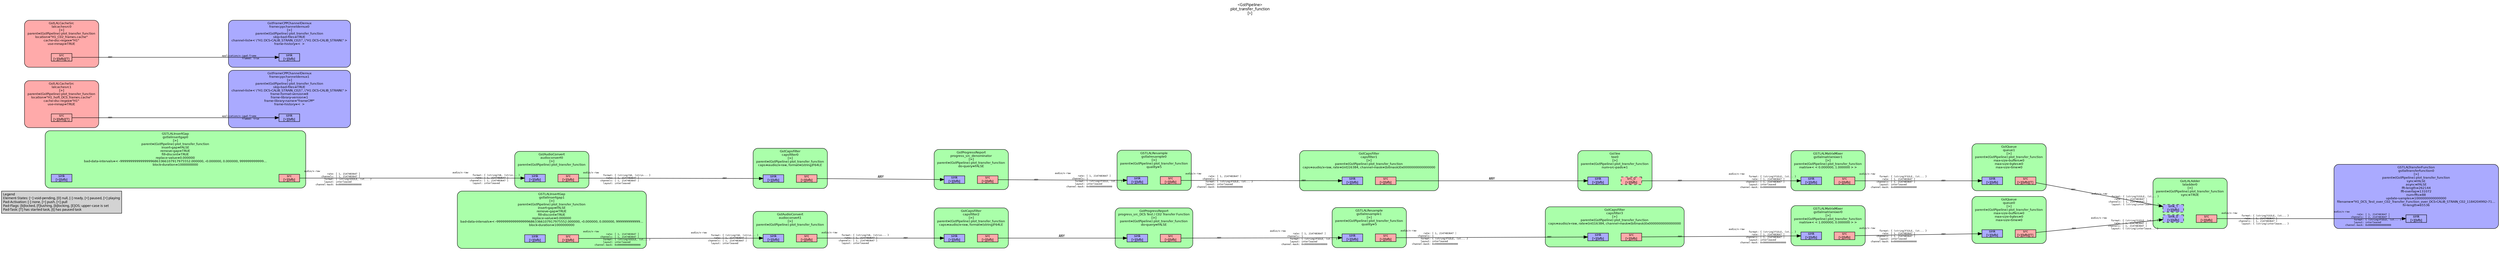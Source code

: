digraph pipeline {
  rankdir=LR;
  fontname="sans";
  fontsize="10";
  labelloc=t;
  nodesep=.1;
  ranksep=.2;
  label="<GstPipeline>\nplot_transfer_function\n[>]";
  node [style="filled,rounded", shape=box, fontsize="9", fontname="sans", margin="0.0,0.0"];
  edge [labelfontsize="6", fontsize="9", fontname="monospace"];
  
  legend [
    pos="0,0!",
    margin="0.05,0.05",
    style="filled",
    label="Legend\lElement-States: [~] void-pending, [0] null, [-] ready, [=] paused, [>] playing\lPad-Activation: [-] none, [>] push, [<] pull\lPad-Flags: [b]locked, [f]lushing, [b]locking, [E]OS; upper-case is set\lPad-Task: [T] has started task, [t] has paused task\l",
  ];
  subgraph cluster_gstlaltransferfunction0_0x2f6d9e0 {
    fontname="Bitstream Vera Sans";
    fontsize="8";
    style="filled,rounded";
    color=black;
    label="GSTLALTransferFunction\ngstlaltransferfunction0\n[>]\nparent=(GstPipeline) plot_transfer_function\nsync=FALSE\nasync=FALSE\nfft-length=262144\nfft-overlap=131072\nnum-ffts=88\nupdate-samples=1000000000000000\nfilename=\"H1_DCS_Test_over_C02_Transfer_Function_over_DCS-CALIB_STRAIN_C02_1184204992-71…\nfir-length=65536";
    subgraph cluster_gstlaltransferfunction0_0x2f6d9e0_sink {
      label="";
      style="invis";
      gstlaltransferfunction0_0x2f6d9e0_sink_0x2f4fc60 [color=black, fillcolor="#aaaaff", label="sink\n[>][bfb]", height="0.2", style="filled,solid"];
    }

    fillcolor="#aaaaff";
  }

  subgraph cluster_queue1_0x2f5a400 {
    fontname="Bitstream Vera Sans";
    fontsize="8";
    style="filled,rounded";
    color=black;
    label="GstQueue\nqueue1\n[>]\nparent=(GstPipeline) plot_transfer_function\nmax-size-buffers=0\nmax-size-bytes=0\nmax-size-time=0";
    subgraph cluster_queue1_0x2f5a400_sink {
      label="";
      style="invis";
      queue1_0x2f5a400_sink_0x2f4f7c0 [color=black, fillcolor="#aaaaff", label="sink\n[>][bfb]", height="0.2", style="filled,solid"];
    }

    subgraph cluster_queue1_0x2f5a400_src {
      label="";
      style="invis";
      queue1_0x2f5a400_src_0x2f4fa10 [color=black, fillcolor="#ffaaaa", label="src\n[>][bfb][T]", height="0.2", style="filled,solid"];
    }

    queue1_0x2f5a400_sink_0x2f4f7c0 -> queue1_0x2f5a400_src_0x2f4fa10 [style="invis"];
    fillcolor="#aaffaa";
  }

  queue1_0x2f5a400_src_0x2f4fa10 -> laladder0_0x2f56010_sink_1_0x2f525b0 [labeldistance="10", labelangle="0", label="                                                  ", taillabel="ANY", headlabel="audio/x-raw\l              format: { (string)S32LE, (st... }\l                rate: [ 1, 2147483647 ]\l            channels: [ 1, 2147483647 ]\l              layout: { (string)interleave... }\l"]
  subgraph cluster_queue0_0x2f5a100 {
    fontname="Bitstream Vera Sans";
    fontsize="8";
    style="filled,rounded";
    color=black;
    label="GstQueue\nqueue0\n[>]\nparent=(GstPipeline) plot_transfer_function\nmax-size-buffers=0\nmax-size-bytes=0\nmax-size-time=0";
    subgraph cluster_queue0_0x2f5a100_sink {
      label="";
      style="invis";
      queue0_0x2f5a100_sink_0x2f4f320 [color=black, fillcolor="#aaaaff", label="sink\n[>][bfb]", height="0.2", style="filled,solid"];
    }

    subgraph cluster_queue0_0x2f5a100_src {
      label="";
      style="invis";
      queue0_0x2f5a100_src_0x2f4f570 [color=black, fillcolor="#ffaaaa", label="src\n[>][bfb][T]", height="0.2", style="filled,solid"];
    }

    queue0_0x2f5a100_sink_0x2f4f320 -> queue0_0x2f5a100_src_0x2f4f570 [style="invis"];
    fillcolor="#aaffaa";
  }

  queue0_0x2f5a100_src_0x2f4f570 -> laladder0_0x2f56010_sink_0_0x2f52350 [labeldistance="10", labelangle="0", label="                                                  ", taillabel="ANY", headlabel="audio/x-raw\l              format: { (string)S32LE, (st... }\l                rate: [ 1, 2147483647 ]\l            channels: [ 1, 2147483647 ]\l              layout: { (string)interleave... }\l"]
  subgraph cluster_laladder0_0x2f56010 {
    fontname="Bitstream Vera Sans";
    fontsize="8";
    style="filled,rounded";
    color=black;
    label="GstLALAdder\nlaladder0\n[>]\nparent=(GstPipeline) plot_transfer_function\nsync=TRUE";
    subgraph cluster_laladder0_0x2f56010_sink {
      label="";
      style="invis";
      laladder0_0x2f56010_sink_0_0x2f52350 [color=black, fillcolor="#aaaaff", label="sink_0\n[>][bfb]", height="0.2", style="filled,dashed"];
      laladder0_0x2f56010_sink_1_0x2f525b0 [color=black, fillcolor="#aaaaff", label="sink_1\n[>][bfb]", height="0.2", style="filled,dashed"];
    }

    subgraph cluster_laladder0_0x2f56010_src {
      label="";
      style="invis";
      laladder0_0x2f56010_src_0x2f4f0d0 [color=black, fillcolor="#ffaaaa", label="src\n[>][bfb]", height="0.2", style="filled,solid"];
    }

    laladder0_0x2f56010_sink_0_0x2f52350 -> laladder0_0x2f56010_src_0x2f4f0d0 [style="invis"];
    fillcolor="#aaffaa";
  }

  laladder0_0x2f56010_src_0x2f4f0d0 -> gstlaltransferfunction0_0x2f6d9e0_sink_0x2f4fc60 [labeldistance="10", labelangle="0", label="                                                  ", taillabel="audio/x-raw\l              format: { (string)S32LE, (st... }\l                rate: [ 1, 2147483647 ]\l            channels: [ 1, 2147483647 ]\l              layout: { (string)interleave... }\l", headlabel="audio/x-raw\l                rate: [ 1, 2147483647 ]\l            channels: [ 2, 2147483647 ]\l              format: { (string)F32LE, (st... }\l              layout: interleaved\l        channel-mask: 0x0000000000000000\l"]
  subgraph cluster_gstlalmatrixmixer1_0x30dede0 {
    fontname="Bitstream Vera Sans";
    fontsize="8";
    style="filled,rounded";
    color=black;
    label="GSTLALMatrixMixer\ngstlalmatrixmixer1\n[>]\nparent=(GstPipeline) plot_transfer_function\nmatrix=< < 0.000000, 1.000000 > >";
    subgraph cluster_gstlalmatrixmixer1_0x30dede0_sink {
      label="";
      style="invis";
      gstlalmatrixmixer1_0x30dede0_sink_0x2f4ec30 [color=black, fillcolor="#aaaaff", label="sink\n[>][bfb]", height="0.2", style="filled,solid"];
    }

    subgraph cluster_gstlalmatrixmixer1_0x30dede0_src {
      label="";
      style="invis";
      gstlalmatrixmixer1_0x30dede0_src_0x2f4ee80 [color=black, fillcolor="#ffaaaa", label="src\n[>][bfb]", height="0.2", style="filled,solid"];
    }

    gstlalmatrixmixer1_0x30dede0_sink_0x2f4ec30 -> gstlalmatrixmixer1_0x30dede0_src_0x2f4ee80 [style="invis"];
    fillcolor="#aaffaa";
  }

  gstlalmatrixmixer1_0x30dede0_src_0x2f4ee80 -> queue1_0x2f5a400_sink_0x2f4f7c0 [labeldistance="10", labelangle="0", label="                                                  ", taillabel="audio/x-raw\l              format: { (string)F32LE, (st... }\l                rate: [ 1, 2147483647 ]\l            channels: [ 1, 2147483647 ]\l              layout: interleaved\l        channel-mask: 0x0000000000000000\l", headlabel="ANY"]
  subgraph cluster_gstlalmatrixmixer0_0x30dea40 {
    fontname="Bitstream Vera Sans";
    fontsize="8";
    style="filled,rounded";
    color=black;
    label="GSTLALMatrixMixer\ngstlalmatrixmixer0\n[>]\nparent=(GstPipeline) plot_transfer_function\nmatrix=< < 1.000000, 0.000000 > >";
    subgraph cluster_gstlalmatrixmixer0_0x30dea40_sink {
      label="";
      style="invis";
      gstlalmatrixmixer0_0x30dea40_sink_0x2f4e790 [color=black, fillcolor="#aaaaff", label="sink\n[>][bfb]", height="0.2", style="filled,solid"];
    }

    subgraph cluster_gstlalmatrixmixer0_0x30dea40_src {
      label="";
      style="invis";
      gstlalmatrixmixer0_0x30dea40_src_0x2f4e9e0 [color=black, fillcolor="#ffaaaa", label="src\n[>][bfb]", height="0.2", style="filled,solid"];
    }

    gstlalmatrixmixer0_0x30dea40_sink_0x2f4e790 -> gstlalmatrixmixer0_0x30dea40_src_0x2f4e9e0 [style="invis"];
    fillcolor="#aaffaa";
  }

  gstlalmatrixmixer0_0x30dea40_src_0x2f4e9e0 -> queue0_0x2f5a100_sink_0x2f4f320 [labeldistance="10", labelangle="0", label="                                                  ", taillabel="audio/x-raw\l              format: { (string)F32LE, (st... }\l                rate: [ 1, 2147483647 ]\l            channels: [ 1, 2147483647 ]\l              layout: interleaved\l        channel-mask: 0x0000000000000000\l", headlabel="ANY"]
  subgraph cluster_capsfilter3_0x30d6c30 {
    fontname="Bitstream Vera Sans";
    fontsize="8";
    style="filled,rounded";
    color=black;
    label="GstCapsFilter\ncapsfilter3\n[>]\nparent=(GstPipeline) plot_transfer_function\ncaps=audio/x-raw, rate=(int)16384, channel-mask=(bitmask)0x0000000000000000";
    subgraph cluster_capsfilter3_0x30d6c30_sink {
      label="";
      style="invis";
      capsfilter3_0x30d6c30_sink_0x2f4e2f0 [color=black, fillcolor="#aaaaff", label="sink\n[>][bfb]", height="0.2", style="filled,solid"];
    }

    subgraph cluster_capsfilter3_0x30d6c30_src {
      label="";
      style="invis";
      capsfilter3_0x30d6c30_src_0x2f4e540 [color=black, fillcolor="#ffaaaa", label="src\n[>][bfb]", height="0.2", style="filled,solid"];
    }

    capsfilter3_0x30d6c30_sink_0x2f4e2f0 -> capsfilter3_0x30d6c30_src_0x2f4e540 [style="invis"];
    fillcolor="#aaffaa";
  }

  capsfilter3_0x30d6c30_src_0x2f4e540 -> gstlalmatrixmixer0_0x30dea40_sink_0x2f4e790 [labeldistance="10", labelangle="0", label="                                                  ", taillabel="ANY", headlabel="audio/x-raw\l              format: { (string)F32LE, (st... }\l                rate: [ 1, 2147483647 ]\l            channels: [ 1, 2147483647 ]\l              layout: interleaved\l        channel-mask: 0x0000000000000000\l"]
  subgraph cluster_gstlalresample1_0x30de6a0 {
    fontname="Bitstream Vera Sans";
    fontsize="8";
    style="filled,rounded";
    color=black;
    label="GSTLALResample\ngstlalresample1\n[>]\nparent=(GstPipeline) plot_transfer_function\nquality=5";
    subgraph cluster_gstlalresample1_0x30de6a0_sink {
      label="";
      style="invis";
      gstlalresample1_0x30de6a0_sink_0x2f47d90 [color=black, fillcolor="#aaaaff", label="sink\n[>][bfb]", height="0.2", style="filled,solid"];
    }

    subgraph cluster_gstlalresample1_0x30de6a0_src {
      label="";
      style="invis";
      gstlalresample1_0x30de6a0_src_0x2f4e0a0 [color=black, fillcolor="#ffaaaa", label="src\n[>][bfb]", height="0.2", style="filled,solid"];
    }

    gstlalresample1_0x30de6a0_sink_0x2f47d90 -> gstlalresample1_0x30de6a0_src_0x2f4e0a0 [style="invis"];
    fillcolor="#aaffaa";
  }

  gstlalresample1_0x30de6a0_src_0x2f4e0a0 -> capsfilter3_0x30d6c30_sink_0x2f4e2f0 [labeldistance="10", labelangle="0", label="                                                  ", taillabel="audio/x-raw\l                rate: [ 1, 2147483647 ]\l            channels: 1\l              format: { (string)F32LE, (st... }\l              layout: interleaved\l        channel-mask: 0x0000000000000000\l", headlabel="ANY"]
  subgraph cluster_progress_src_DCS_Test___C02_Transfer_Function_0x30da520 {
    fontname="Bitstream Vera Sans";
    fontsize="8";
    style="filled,rounded";
    color=black;
    label="GstProgressReport\nprogress_src_DCS Test / C02 Transfer Function\n[>]\nparent=(GstPipeline) plot_transfer_function\ndo-query=FALSE";
    subgraph cluster_progress_src_DCS_Test___C02_Transfer_Function_0x30da520_sink {
      label="";
      style="invis";
      progress_src_DCS_Test___C02_Transfer_Function_0x30da520_sink_0x2f478f0 [color=black, fillcolor="#aaaaff", label="sink\n[>][bfb]", height="0.2", style="filled,solid"];
    }

    subgraph cluster_progress_src_DCS_Test___C02_Transfer_Function_0x30da520_src {
      label="";
      style="invis";
      progress_src_DCS_Test___C02_Transfer_Function_0x30da520_src_0x2f47b40 [color=black, fillcolor="#ffaaaa", label="src\n[>][bfb]", height="0.2", style="filled,solid"];
    }

    progress_src_DCS_Test___C02_Transfer_Function_0x30da520_sink_0x2f478f0 -> progress_src_DCS_Test___C02_Transfer_Function_0x30da520_src_0x2f47b40 [style="invis"];
    fillcolor="#aaffaa";
  }

  progress_src_DCS_Test___C02_Transfer_Function_0x30da520_src_0x2f47b40 -> gstlalresample1_0x30de6a0_sink_0x2f47d90 [labeldistance="10", labelangle="0", label="                                                  ", taillabel="ANY", headlabel="audio/x-raw\l                rate: [ 1, 2147483647 ]\l            channels: 1\l              format: { (string)F32LE, (st... }\l              layout: interleaved\l        channel-mask: 0x0000000000000000\l"]
  subgraph cluster_capsfilter2_0x30d68f0 {
    fontname="Bitstream Vera Sans";
    fontsize="8";
    style="filled,rounded";
    color=black;
    label="GstCapsFilter\ncapsfilter2\n[>]\nparent=(GstPipeline) plot_transfer_function\ncaps=audio/x-raw, format=(string)F64LE";
    subgraph cluster_capsfilter2_0x30d68f0_sink {
      label="";
      style="invis";
      capsfilter2_0x30d68f0_sink_0x2f47450 [color=black, fillcolor="#aaaaff", label="sink\n[>][bfb]", height="0.2", style="filled,solid"];
    }

    subgraph cluster_capsfilter2_0x30d68f0_src {
      label="";
      style="invis";
      capsfilter2_0x30d68f0_src_0x2f476a0 [color=black, fillcolor="#ffaaaa", label="src\n[>][bfb]", height="0.2", style="filled,solid"];
    }

    capsfilter2_0x30d68f0_sink_0x2f47450 -> capsfilter2_0x30d68f0_src_0x2f476a0 [style="invis"];
    fillcolor="#aaffaa";
  }

  capsfilter2_0x30d68f0_src_0x2f476a0 -> progress_src_DCS_Test___C02_Transfer_Function_0x30da520_sink_0x2f478f0 [label="ANY"]
  subgraph cluster_audioconvert1_0x2f4b4d0 {
    fontname="Bitstream Vera Sans";
    fontsize="8";
    style="filled,rounded";
    color=black;
    label="GstAudioConvert\naudioconvert1\n[>]\nparent=(GstPipeline) plot_transfer_function";
    subgraph cluster_audioconvert1_0x2f4b4d0_sink {
      label="";
      style="invis";
      audioconvert1_0x2f4b4d0_sink_0x2f46fb0 [color=black, fillcolor="#aaaaff", label="sink\n[>][bfb]", height="0.2", style="filled,solid"];
    }

    subgraph cluster_audioconvert1_0x2f4b4d0_src {
      label="";
      style="invis";
      audioconvert1_0x2f4b4d0_src_0x2f47200 [color=black, fillcolor="#ffaaaa", label="src\n[>][bfb]", height="0.2", style="filled,solid"];
    }

    audioconvert1_0x2f4b4d0_sink_0x2f46fb0 -> audioconvert1_0x2f4b4d0_src_0x2f47200 [style="invis"];
    fillcolor="#aaffaa";
  }

  audioconvert1_0x2f4b4d0_src_0x2f47200 -> capsfilter2_0x30d68f0_sink_0x2f47450 [labeldistance="10", labelangle="0", label="                                                  ", taillabel="audio/x-raw\l              format: { (string)S8, (strin... }\l                rate: [ 1, 2147483647 ]\l            channels: [ 1, 2147483647 ]\l              layout: interleaved\l", headlabel="ANY"]
  subgraph cluster_gstlalinsertgap1_0x2b8c1a0 {
    fontname="Bitstream Vera Sans";
    fontsize="8";
    style="filled,rounded";
    color=black;
    label="GSTLALInsertGap\ngstlalinsertgap1\n[>]\nparent=(GstPipeline) plot_transfer_function\ninsert-gap=FALSE\nremove-gap=TRUE\nfill-discont=TRUE\nreplace-value=0.000000\nbad-data-intervals=< -99999999999999996863366107917975552.000000, -0.000000, 0.000000, 999999999999…\nblock-duration=1000000000";
    subgraph cluster_gstlalinsertgap1_0x2b8c1a0_sink {
      label="";
      style="invis";
      gstlalinsertgap1_0x2b8c1a0_sink_0x2f46d60 [color=black, fillcolor="#aaaaff", label="sink\n[>][bfb]", height="0.2", style="filled,solid"];
    }

    subgraph cluster_gstlalinsertgap1_0x2b8c1a0_src {
      label="";
      style="invis";
      gstlalinsertgap1_0x2b8c1a0_src_0x2f46b10 [color=black, fillcolor="#ffaaaa", label="src\n[>][bfb]", height="0.2", style="filled,solid"];
    }

    gstlalinsertgap1_0x2b8c1a0_sink_0x2f46d60 -> gstlalinsertgap1_0x2b8c1a0_src_0x2f46b10 [style="invis"];
    fillcolor="#aaffaa";
  }

  gstlalinsertgap1_0x2b8c1a0_src_0x2f46b10 -> audioconvert1_0x2f4b4d0_sink_0x2f46fb0 [labeldistance="10", labelangle="0", label="                                                  ", taillabel="audio/x-raw\l                rate: [ 1, 2147483647 ]\l            channels: [ 1, 2147483647 ]\l              format: { (string)U32LE, (st... }\l              layout: interleaved\l        channel-mask: 0x0000000000000000\l", headlabel="audio/x-raw\l              format: { (string)S8, (strin... }\l                rate: [ 1, 2147483647 ]\l            channels: [ 1, 2147483647 ]\l              layout: interleaved\l"]
  subgraph cluster_framecppchanneldemux1_0x2b85200 {
    fontname="Bitstream Vera Sans";
    fontsize="8";
    style="filled,rounded";
    color=black;
    label="GstFrameCPPChannelDemux\nframecppchanneldemux1\n[>]\nparent=(GstPipeline) plot_transfer_function\nskip-bad-files=TRUE\nchannel-list=< \\\"H1:DCS-CALIB_STRAIN_C02\\\", \\\"H1:DCS-CALIB_STRAIN\\\" >\nframe-format-version=8\nframe-library-version=1\nframe-library-name=\"frameCPP\"\nframe-history=<  >";
    subgraph cluster_framecppchanneldemux1_0x2b85200_sink {
      label="";
      style="invis";
      framecppchanneldemux1_0x2b85200_sink_0x2f468c0 [color=black, fillcolor="#aaaaff", label="sink\n[>][bfb]", height="0.2", style="filled,solid"];
    }

    fillcolor="#aaaaff";
  }

  subgraph cluster_lalcachesrc1_0x30b0520 {
    fontname="Bitstream Vera Sans";
    fontsize="8";
    style="filled,rounded";
    color=black;
    label="GstLALCacheSrc\nlalcachesrc1\n[>]\nparent=(GstPipeline) plot_transfer_function\nlocation=\"H1_hoft_DCS_frames.cache\"\ncache-dsc-regex=\"H1\"\nuse-mmap=TRUE";
    subgraph cluster_lalcachesrc1_0x30b0520_src {
      label="";
      style="invis";
      lalcachesrc1_0x30b0520_src_0x2f46670 [color=black, fillcolor="#ffaaaa", label="src\n[>][bfb][T]", height="0.2", style="filled,solid"];
    }

    fillcolor="#ffaaaa";
  }

  lalcachesrc1_0x30b0520_src_0x2f46670 -> framecppchanneldemux1_0x2b85200_sink_0x2f468c0 [labeldistance="10", labelangle="0", label="                                                  ", taillabel="ANY", headlabel="application/x-igwd-frame\l              framed: true\l"]
  subgraph cluster_tee0_0x2f4a000 {
    fontname="Bitstream Vera Sans";
    fontsize="8";
    style="filled,rounded";
    color=black;
    label="GstTee\ntee0\n[>]\nparent=(GstPipeline) plot_transfer_function\nnum-src-pads=1";
    subgraph cluster_tee0_0x2f4a000_sink {
      label="";
      style="invis";
      tee0_0x2f4a000_sink_0x2f46420 [color=black, fillcolor="#aaaaff", label="sink\n[>][bfb]", height="0.2", style="filled,solid"];
    }

    subgraph cluster_tee0_0x2f4a000_src {
      label="";
      style="invis";
      tee0_0x2f4a000_src_0_0x2f520f0 [color=black, fillcolor="#ffaaaa", label="src_0\n[>][bfb]", height="0.2", style="filled,dashed"];
    }

    tee0_0x2f4a000_sink_0x2f46420 -> tee0_0x2f4a000_src_0_0x2f520f0 [style="invis"];
    fillcolor="#aaffaa";
  }

  tee0_0x2f4a000_src_0_0x2f520f0 -> gstlalmatrixmixer1_0x30dede0_sink_0x2f4ec30 [labeldistance="10", labelangle="0", label="                                                  ", taillabel="ANY", headlabel="audio/x-raw\l              format: { (string)F32LE, (st... }\l                rate: [ 1, 2147483647 ]\l            channels: [ 1, 2147483647 ]\l              layout: interleaved\l        channel-mask: 0x0000000000000000\l"]
  subgraph cluster_capsfilter1_0x30d65b0 {
    fontname="Bitstream Vera Sans";
    fontsize="8";
    style="filled,rounded";
    color=black;
    label="GstCapsFilter\ncapsfilter1\n[>]\nparent=(GstPipeline) plot_transfer_function\ncaps=audio/x-raw, rate=(int)16384, channel-mask=(bitmask)0x0000000000000000";
    subgraph cluster_capsfilter1_0x30d65b0_sink {
      label="";
      style="invis";
      capsfilter1_0x30d65b0_sink_0x30b3d50 [color=black, fillcolor="#aaaaff", label="sink\n[>][bfb]", height="0.2", style="filled,solid"];
    }

    subgraph cluster_capsfilter1_0x30d65b0_src {
      label="";
      style="invis";
      capsfilter1_0x30d65b0_src_0x2f461d0 [color=black, fillcolor="#ffaaaa", label="src\n[>][bfb]", height="0.2", style="filled,solid"];
    }

    capsfilter1_0x30d65b0_sink_0x30b3d50 -> capsfilter1_0x30d65b0_src_0x2f461d0 [style="invis"];
    fillcolor="#aaffaa";
  }

  capsfilter1_0x30d65b0_src_0x2f461d0 -> tee0_0x2f4a000_sink_0x2f46420 [label="ANY"]
  subgraph cluster_gstlalresample0_0x30de300 {
    fontname="Bitstream Vera Sans";
    fontsize="8";
    style="filled,rounded";
    color=black;
    label="GSTLALResample\ngstlalresample0\n[>]\nparent=(GstPipeline) plot_transfer_function\nquality=5";
    subgraph cluster_gstlalresample0_0x30de300_sink {
      label="";
      style="invis";
      gstlalresample0_0x30de300_sink_0x30b38b0 [color=black, fillcolor="#aaaaff", label="sink\n[>][bfb]", height="0.2", style="filled,solid"];
    }

    subgraph cluster_gstlalresample0_0x30de300_src {
      label="";
      style="invis";
      gstlalresample0_0x30de300_src_0x30b3b00 [color=black, fillcolor="#ffaaaa", label="src\n[>][bfb]", height="0.2", style="filled,solid"];
    }

    gstlalresample0_0x30de300_sink_0x30b38b0 -> gstlalresample0_0x30de300_src_0x30b3b00 [style="invis"];
    fillcolor="#aaffaa";
  }

  gstlalresample0_0x30de300_src_0x30b3b00 -> capsfilter1_0x30d65b0_sink_0x30b3d50 [labeldistance="10", labelangle="0", label="                                                  ", taillabel="audio/x-raw\l                rate: [ 1, 2147483647 ]\l            channels: 1\l              format: { (string)F32LE, (st... }\l              layout: interleaved\l        channel-mask: 0x0000000000000000\l", headlabel="ANY"]
  subgraph cluster_progress_src_denominator_0x30da1c0 {
    fontname="Bitstream Vera Sans";
    fontsize="8";
    style="filled,rounded";
    color=black;
    label="GstProgressReport\nprogress_src_denominator\n[>]\nparent=(GstPipeline) plot_transfer_function\ndo-query=FALSE";
    subgraph cluster_progress_src_denominator_0x30da1c0_sink {
      label="";
      style="invis";
      progress_src_denominator_0x30da1c0_sink_0x30b3410 [color=black, fillcolor="#aaaaff", label="sink\n[>][bfb]", height="0.2", style="filled,solid"];
    }

    subgraph cluster_progress_src_denominator_0x30da1c0_src {
      label="";
      style="invis";
      progress_src_denominator_0x30da1c0_src_0x30b3660 [color=black, fillcolor="#ffaaaa", label="src\n[>][bfb]", height="0.2", style="filled,solid"];
    }

    progress_src_denominator_0x30da1c0_sink_0x30b3410 -> progress_src_denominator_0x30da1c0_src_0x30b3660 [style="invis"];
    fillcolor="#aaffaa";
  }

  progress_src_denominator_0x30da1c0_src_0x30b3660 -> gstlalresample0_0x30de300_sink_0x30b38b0 [labeldistance="10", labelangle="0", label="                                                  ", taillabel="ANY", headlabel="audio/x-raw\l                rate: [ 1, 2147483647 ]\l            channels: 1\l              format: { (string)F32LE, (st... }\l              layout: interleaved\l        channel-mask: 0x0000000000000000\l"]
  subgraph cluster_capsfilter0_0x30d6270 {
    fontname="Bitstream Vera Sans";
    fontsize="8";
    style="filled,rounded";
    color=black;
    label="GstCapsFilter\ncapsfilter0\n[>]\nparent=(GstPipeline) plot_transfer_function\ncaps=audio/x-raw, format=(string)F64LE";
    subgraph cluster_capsfilter0_0x30d6270_sink {
      label="";
      style="invis";
      capsfilter0_0x30d6270_sink_0x30b2f70 [color=black, fillcolor="#aaaaff", label="sink\n[>][bfb]", height="0.2", style="filled,solid"];
    }

    subgraph cluster_capsfilter0_0x30d6270_src {
      label="";
      style="invis";
      capsfilter0_0x30d6270_src_0x30b31c0 [color=black, fillcolor="#ffaaaa", label="src\n[>][bfb]", height="0.2", style="filled,solid"];
    }

    capsfilter0_0x30d6270_sink_0x30b2f70 -> capsfilter0_0x30d6270_src_0x30b31c0 [style="invis"];
    fillcolor="#aaffaa";
  }

  capsfilter0_0x30d6270_src_0x30b31c0 -> progress_src_denominator_0x30da1c0_sink_0x30b3410 [label="ANY"]
  subgraph cluster_audioconvert0_0x30ce1e0 {
    fontname="Bitstream Vera Sans";
    fontsize="8";
    style="filled,rounded";
    color=black;
    label="GstAudioConvert\naudioconvert0\n[>]\nparent=(GstPipeline) plot_transfer_function";
    subgraph cluster_audioconvert0_0x30ce1e0_sink {
      label="";
      style="invis";
      audioconvert0_0x30ce1e0_sink_0x30b2ad0 [color=black, fillcolor="#aaaaff", label="sink\n[>][bfb]", height="0.2", style="filled,solid"];
    }

    subgraph cluster_audioconvert0_0x30ce1e0_src {
      label="";
      style="invis";
      audioconvert0_0x30ce1e0_src_0x30b2d20 [color=black, fillcolor="#ffaaaa", label="src\n[>][bfb]", height="0.2", style="filled,solid"];
    }

    audioconvert0_0x30ce1e0_sink_0x30b2ad0 -> audioconvert0_0x30ce1e0_src_0x30b2d20 [style="invis"];
    fillcolor="#aaffaa";
  }

  audioconvert0_0x30ce1e0_src_0x30b2d20 -> capsfilter0_0x30d6270_sink_0x30b2f70 [labeldistance="10", labelangle="0", label="                                                  ", taillabel="audio/x-raw\l              format: { (string)S8, (strin... }\l                rate: [ 1, 2147483647 ]\l            channels: [ 1, 2147483647 ]\l              layout: interleaved\l", headlabel="ANY"]
  subgraph cluster_gstlalinsertgap0_0x2b8c000 {
    fontname="Bitstream Vera Sans";
    fontsize="8";
    style="filled,rounded";
    color=black;
    label="GSTLALInsertGap\ngstlalinsertgap0\n[>]\nparent=(GstPipeline) plot_transfer_function\ninsert-gap=FALSE\nremove-gap=TRUE\nfill-discont=TRUE\nreplace-value=0.000000\nbad-data-intervals=< -99999999999999996863366107917975552.000000, -0.000000, 0.000000, 999999999999…\nblock-duration=1000000000";
    subgraph cluster_gstlalinsertgap0_0x2b8c000_sink {
      label="";
      style="invis";
      gstlalinsertgap0_0x2b8c000_sink_0x30b2880 [color=black, fillcolor="#aaaaff", label="sink\n[>][bfb]", height="0.2", style="filled,solid"];
    }

    subgraph cluster_gstlalinsertgap0_0x2b8c000_src {
      label="";
      style="invis";
      gstlalinsertgap0_0x2b8c000_src_0x30b2630 [color=black, fillcolor="#ffaaaa", label="src\n[>][bfb]", height="0.2", style="filled,solid"];
    }

    gstlalinsertgap0_0x2b8c000_sink_0x30b2880 -> gstlalinsertgap0_0x2b8c000_src_0x30b2630 [style="invis"];
    fillcolor="#aaffaa";
  }

  gstlalinsertgap0_0x2b8c000_src_0x30b2630 -> audioconvert0_0x30ce1e0_sink_0x30b2ad0 [labeldistance="10", labelangle="0", label="                                                  ", taillabel="audio/x-raw\l                rate: [ 1, 2147483647 ]\l            channels: [ 1, 2147483647 ]\l              format: { (string)U32LE, (st... }\l              layout: interleaved\l        channel-mask: 0x0000000000000000\l", headlabel="audio/x-raw\l              format: { (string)S8, (strin... }\l                rate: [ 1, 2147483647 ]\l            channels: [ 1, 2147483647 ]\l              layout: interleaved\l"]
  subgraph cluster_framecppchanneldemux0_0x2b850a0 {
    fontname="Bitstream Vera Sans";
    fontsize="8";
    style="filled,rounded";
    color=black;
    label="GstFrameCPPChannelDemux\nframecppchanneldemux0\n[>]\nparent=(GstPipeline) plot_transfer_function\nskip-bad-files=TRUE\nchannel-list=< \\\"H1:DCS-CALIB_STRAIN_C02\\\", \\\"H1:DCS-CALIB_STRAIN\\\" >\nframe-history=<  >";
    subgraph cluster_framecppchanneldemux0_0x2b850a0_sink {
      label="";
      style="invis";
      framecppchanneldemux0_0x2b850a0_sink_0x30b23e0 [color=black, fillcolor="#aaaaff", label="sink\n[>][bfb]", height="0.2", style="filled,solid"];
    }

    fillcolor="#aaaaff";
  }

  subgraph cluster_lalcachesrc0_0x30b0170 {
    fontname="Bitstream Vera Sans";
    fontsize="8";
    style="filled,rounded";
    color=black;
    label="GstLALCacheSrc\nlalcachesrc0\n[>]\nparent=(GstPipeline) plot_transfer_function\nlocation=\"H1_C02_frames.cache\"\ncache-dsc-regex=\"H1\"\nuse-mmap=TRUE";
    subgraph cluster_lalcachesrc0_0x30b0170_src {
      label="";
      style="invis";
      lalcachesrc0_0x30b0170_src_0x30b2190 [color=black, fillcolor="#ffaaaa", label="src\n[>][bfb][T]", height="0.2", style="filled,solid"];
    }

    fillcolor="#ffaaaa";
  }

  lalcachesrc0_0x30b0170_src_0x30b2190 -> framecppchanneldemux0_0x2b850a0_sink_0x30b23e0 [labeldistance="10", labelangle="0", label="                                                  ", taillabel="ANY", headlabel="application/x-igwd-frame\l              framed: true\l"]
}
